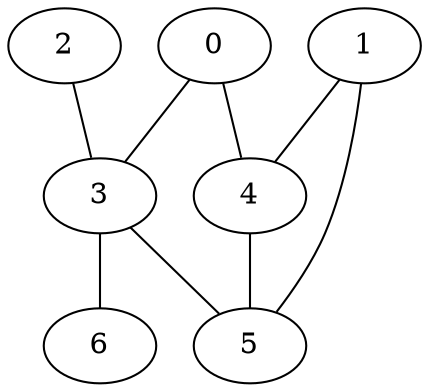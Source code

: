 graph "sampletest150-mod5_image8.bmp" {
	0	 [type=corner,
		x=248,
		y=105];
	3	 [type=intersection,
		x=276,
		y=109];
	0 -- 3	 [angle0=".14",
		frequency=1,
		type0=line];
	4	 [type=intersection,
		x=44,
		y=396];
	0 -- 4	 [angle0="-.96",
		frequency=1,
		type0=line];
	1	 [type=corner,
		x=25,
		y=389];
	1 -- 4	 [angle0=".35",
		frequency=1,
		type0=line];
	5	 [type=intersection,
		x=492,
		y=399];
	1 -- 5	 [angle0="536.94",
		frequency=1,
		type0=arc];
	2	 [type=endpoint,
		x=261,
		y=58];
	2 -- 3	 [angle0="1.28",
		frequency=1,
		type0=line];
	3 -- 5	 [angle0=".93",
		frequency=1,
		type0=line];
	6	 [type=endpoint,
		x=336,
		y=176];
	3 -- 6	 [angle0=".84",
		frequency=1,
		type0=line];
	4 -- 5	 [angle0="516.09",
		frequency=1,
		type0=arc];
}
